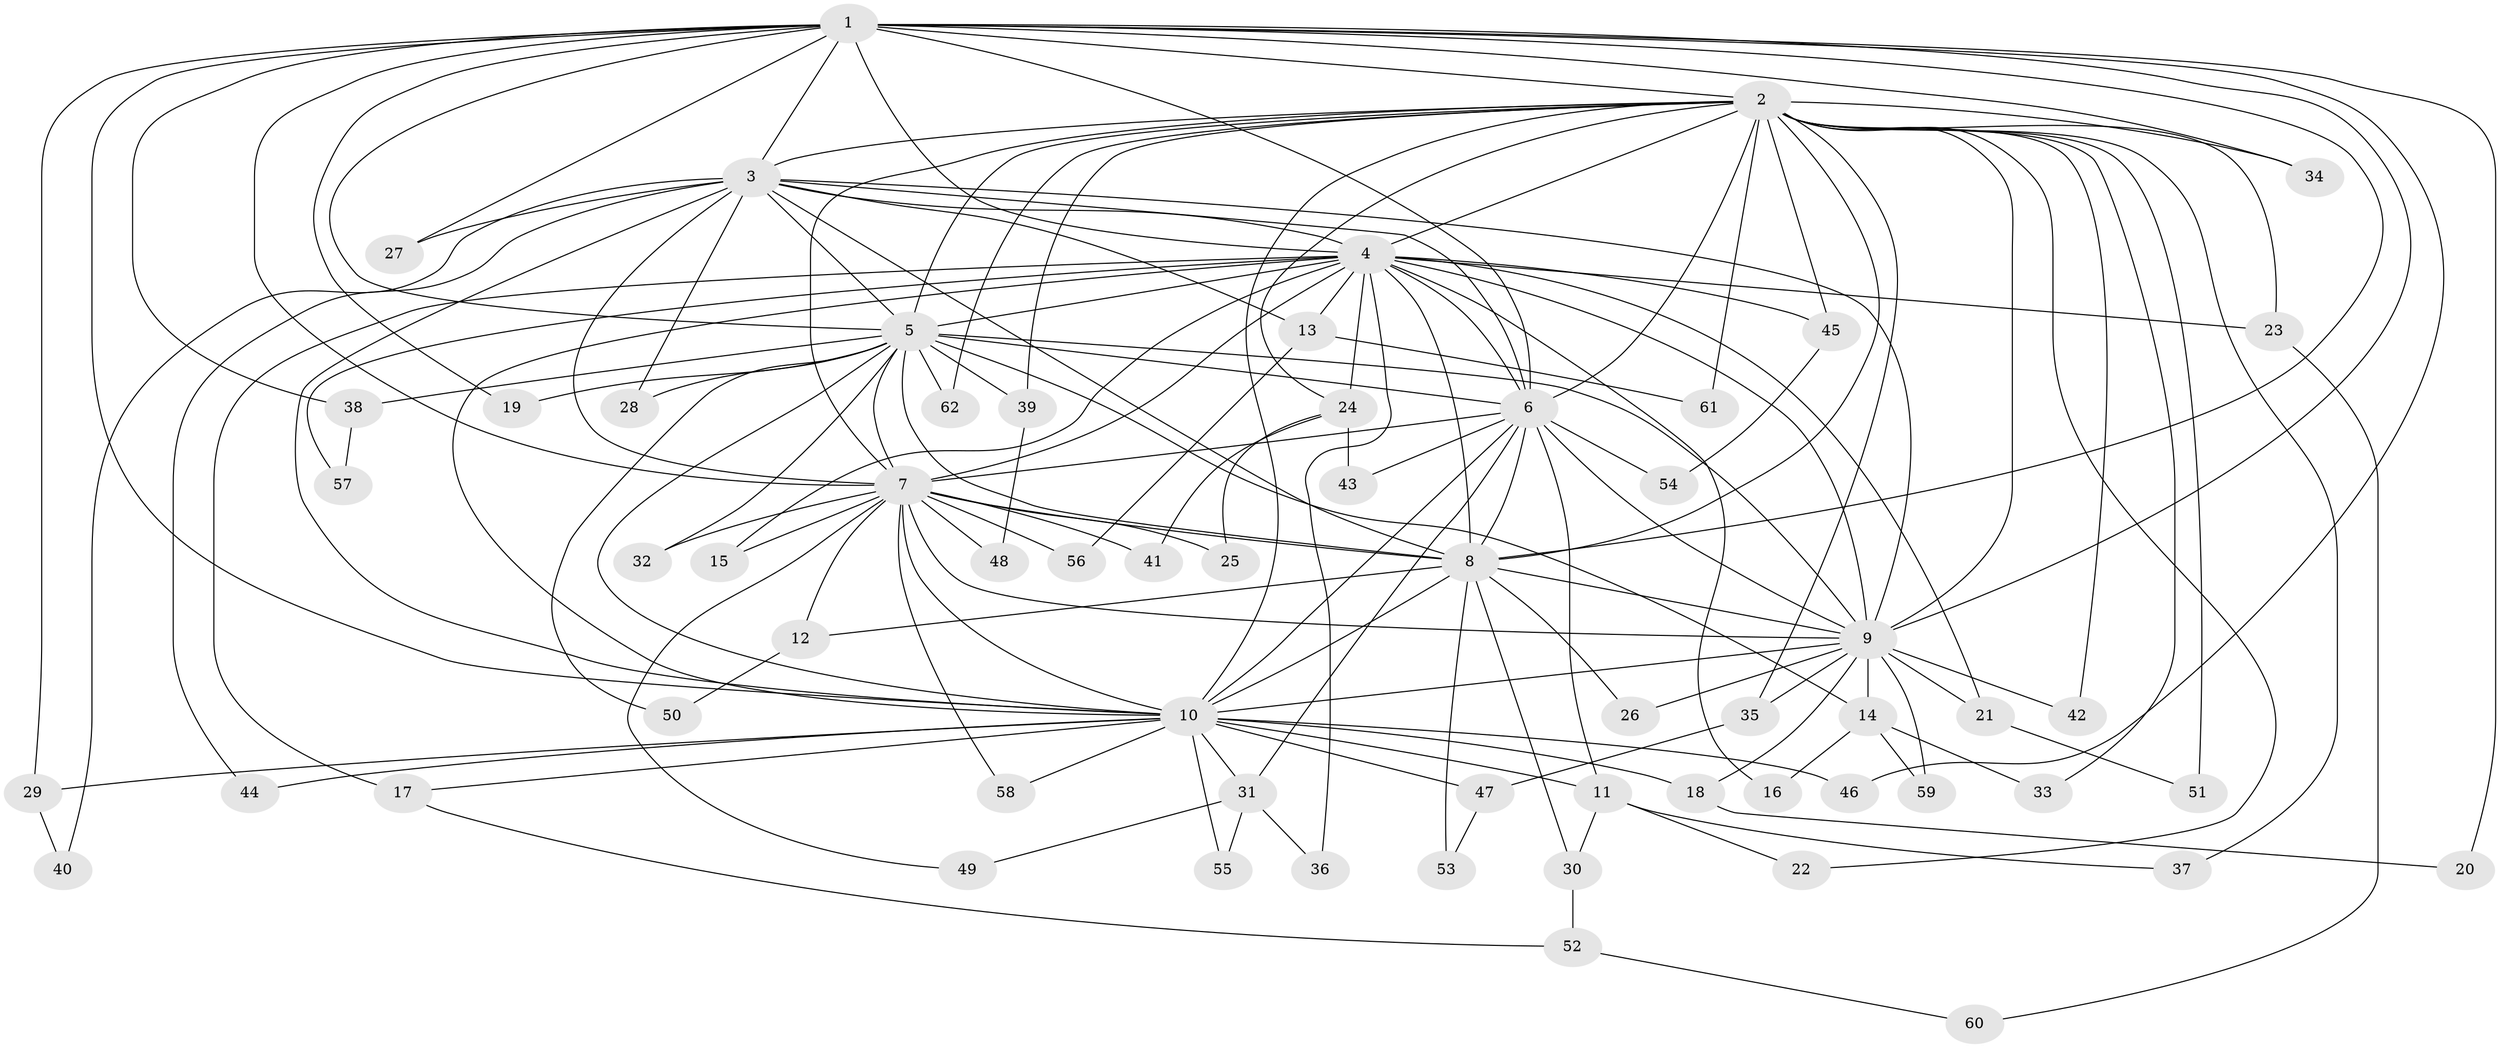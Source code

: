 // Generated by graph-tools (version 1.1) at 2025/11/02/27/25 16:11:02]
// undirected, 62 vertices, 149 edges
graph export_dot {
graph [start="1"]
  node [color=gray90,style=filled];
  1;
  2;
  3;
  4;
  5;
  6;
  7;
  8;
  9;
  10;
  11;
  12;
  13;
  14;
  15;
  16;
  17;
  18;
  19;
  20;
  21;
  22;
  23;
  24;
  25;
  26;
  27;
  28;
  29;
  30;
  31;
  32;
  33;
  34;
  35;
  36;
  37;
  38;
  39;
  40;
  41;
  42;
  43;
  44;
  45;
  46;
  47;
  48;
  49;
  50;
  51;
  52;
  53;
  54;
  55;
  56;
  57;
  58;
  59;
  60;
  61;
  62;
  1 -- 2;
  1 -- 3;
  1 -- 4;
  1 -- 5;
  1 -- 6;
  1 -- 7;
  1 -- 8;
  1 -- 9;
  1 -- 10;
  1 -- 19;
  1 -- 20;
  1 -- 27;
  1 -- 29;
  1 -- 34;
  1 -- 38;
  1 -- 46;
  2 -- 3;
  2 -- 4;
  2 -- 5;
  2 -- 6;
  2 -- 7;
  2 -- 8;
  2 -- 9;
  2 -- 10;
  2 -- 22;
  2 -- 23;
  2 -- 24;
  2 -- 33;
  2 -- 34;
  2 -- 35;
  2 -- 37;
  2 -- 39;
  2 -- 42;
  2 -- 45;
  2 -- 51;
  2 -- 61;
  2 -- 62;
  3 -- 4;
  3 -- 5;
  3 -- 6;
  3 -- 7;
  3 -- 8;
  3 -- 9;
  3 -- 10;
  3 -- 13;
  3 -- 27;
  3 -- 28;
  3 -- 40;
  3 -- 44;
  4 -- 5;
  4 -- 6;
  4 -- 7;
  4 -- 8;
  4 -- 9;
  4 -- 10;
  4 -- 13;
  4 -- 15;
  4 -- 16;
  4 -- 17;
  4 -- 21;
  4 -- 23;
  4 -- 24;
  4 -- 36;
  4 -- 45;
  4 -- 57;
  5 -- 6;
  5 -- 7;
  5 -- 8;
  5 -- 9;
  5 -- 10;
  5 -- 14;
  5 -- 19;
  5 -- 28;
  5 -- 32;
  5 -- 38;
  5 -- 39;
  5 -- 50;
  5 -- 62;
  6 -- 7;
  6 -- 8;
  6 -- 9;
  6 -- 10;
  6 -- 11;
  6 -- 31;
  6 -- 43;
  6 -- 54;
  7 -- 8;
  7 -- 9;
  7 -- 10;
  7 -- 12;
  7 -- 15;
  7 -- 25;
  7 -- 32;
  7 -- 41;
  7 -- 48;
  7 -- 49;
  7 -- 56;
  7 -- 58;
  8 -- 9;
  8 -- 10;
  8 -- 12;
  8 -- 26;
  8 -- 30;
  8 -- 53;
  9 -- 10;
  9 -- 14;
  9 -- 18;
  9 -- 21;
  9 -- 26;
  9 -- 35;
  9 -- 42;
  9 -- 59;
  10 -- 11;
  10 -- 17;
  10 -- 18;
  10 -- 29;
  10 -- 31;
  10 -- 44;
  10 -- 46;
  10 -- 47;
  10 -- 55;
  10 -- 58;
  11 -- 22;
  11 -- 30;
  11 -- 37;
  12 -- 50;
  13 -- 56;
  13 -- 61;
  14 -- 16;
  14 -- 33;
  14 -- 59;
  17 -- 52;
  18 -- 20;
  21 -- 51;
  23 -- 60;
  24 -- 25;
  24 -- 41;
  24 -- 43;
  29 -- 40;
  30 -- 52;
  31 -- 36;
  31 -- 49;
  31 -- 55;
  35 -- 47;
  38 -- 57;
  39 -- 48;
  45 -- 54;
  47 -- 53;
  52 -- 60;
}
